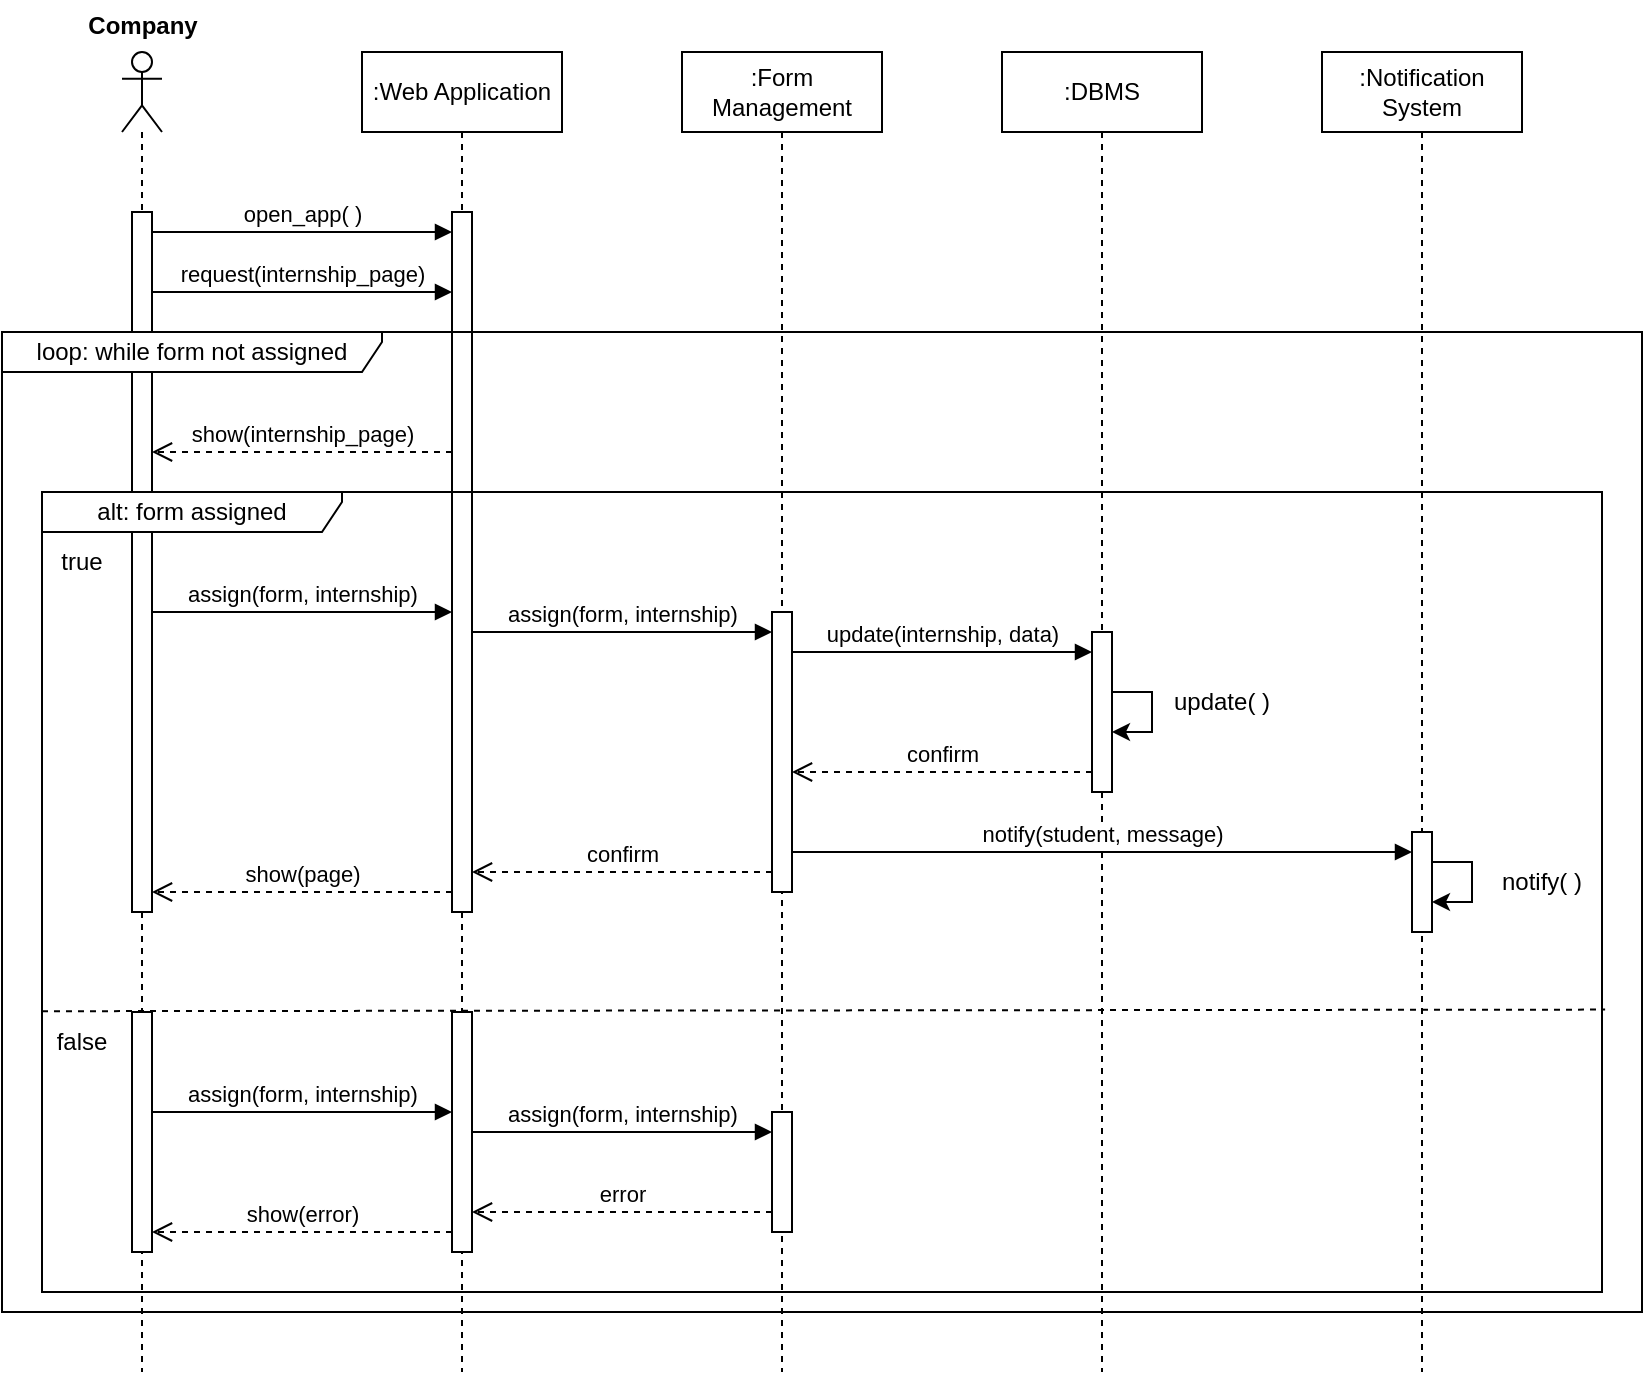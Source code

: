 <mxfile version="25.0.1">
  <diagram name="Page-1" id="2YBvvXClWsGukQMizWep">
    <mxGraphModel dx="1227" dy="654" grid="1" gridSize="10" guides="1" tooltips="1" connect="1" arrows="1" fold="1" page="1" pageScale="1" pageWidth="850" pageHeight="1100" math="0" shadow="0">
      <root>
        <mxCell id="0" />
        <mxCell id="1" parent="0" />
        <mxCell id="PuAI-8peoB2tOF8EJV9k-2" value="" style="shape=umlLifeline;perimeter=lifelinePerimeter;whiteSpace=wrap;html=1;container=1;dropTarget=0;collapsible=0;recursiveResize=0;outlineConnect=0;portConstraint=eastwest;newEdgeStyle={&quot;curved&quot;:0,&quot;rounded&quot;:0};participant=umlActor;" vertex="1" parent="1">
          <mxGeometry x="70" y="40" width="20" height="660" as="geometry" />
        </mxCell>
        <mxCell id="PuAI-8peoB2tOF8EJV9k-4" value="" style="html=1;points=[[0,0,0,0,5],[0,1,0,0,-5],[1,0,0,0,5],[1,1,0,0,-5]];perimeter=orthogonalPerimeter;outlineConnect=0;targetShapes=umlLifeline;portConstraint=eastwest;newEdgeStyle={&quot;curved&quot;:0,&quot;rounded&quot;:0};" vertex="1" parent="PuAI-8peoB2tOF8EJV9k-2">
          <mxGeometry x="5" y="80" width="10" height="350" as="geometry" />
        </mxCell>
        <mxCell id="PuAI-8peoB2tOF8EJV9k-3" value="Company" style="text;align=center;fontStyle=1;verticalAlign=middle;spacingLeft=3;spacingRight=3;strokeColor=none;rotatable=0;points=[[0,0.5],[1,0.5]];portConstraint=eastwest;html=1;" vertex="1" parent="1">
          <mxGeometry x="40" y="14" width="80" height="26" as="geometry" />
        </mxCell>
        <mxCell id="PuAI-8peoB2tOF8EJV9k-5" value=":Web Application" style="shape=umlLifeline;perimeter=lifelinePerimeter;whiteSpace=wrap;html=1;container=1;dropTarget=0;collapsible=0;recursiveResize=0;outlineConnect=0;portConstraint=eastwest;newEdgeStyle={&quot;curved&quot;:0,&quot;rounded&quot;:0};" vertex="1" parent="1">
          <mxGeometry x="190" y="40" width="100" height="660" as="geometry" />
        </mxCell>
        <mxCell id="PuAI-8peoB2tOF8EJV9k-7" value="" style="html=1;points=[[0,0,0,0,5],[0,1,0,0,-5],[1,0,0,0,5],[1,1,0,0,-5]];perimeter=orthogonalPerimeter;outlineConnect=0;targetShapes=umlLifeline;portConstraint=eastwest;newEdgeStyle={&quot;curved&quot;:0,&quot;rounded&quot;:0};" vertex="1" parent="PuAI-8peoB2tOF8EJV9k-5">
          <mxGeometry x="45" y="80" width="10" height="350" as="geometry" />
        </mxCell>
        <mxCell id="PuAI-8peoB2tOF8EJV9k-6" value="open_app( )" style="html=1;verticalAlign=bottom;endArrow=block;curved=0;rounded=0;" edge="1" parent="1" target="PuAI-8peoB2tOF8EJV9k-7">
          <mxGeometry width="80" relative="1" as="geometry">
            <mxPoint x="85" y="130" as="sourcePoint" />
            <mxPoint x="165" y="130" as="targetPoint" />
          </mxGeometry>
        </mxCell>
        <mxCell id="PuAI-8peoB2tOF8EJV9k-8" value="assign(form, internship)" style="html=1;verticalAlign=bottom;endArrow=block;curved=0;rounded=0;" edge="1" parent="1">
          <mxGeometry width="80" relative="1" as="geometry">
            <mxPoint x="85" y="320" as="sourcePoint" />
            <mxPoint x="235" y="320" as="targetPoint" />
          </mxGeometry>
        </mxCell>
        <mxCell id="PuAI-8peoB2tOF8EJV9k-9" value=":Form Management" style="shape=umlLifeline;perimeter=lifelinePerimeter;whiteSpace=wrap;html=1;container=1;dropTarget=0;collapsible=0;recursiveResize=0;outlineConnect=0;portConstraint=eastwest;newEdgeStyle={&quot;curved&quot;:0,&quot;rounded&quot;:0};" vertex="1" parent="1">
          <mxGeometry x="350" y="40" width="100" height="660" as="geometry" />
        </mxCell>
        <mxCell id="PuAI-8peoB2tOF8EJV9k-10" value="" style="html=1;points=[[0,0,0,0,5],[0,1,0,0,-5],[1,0,0,0,5],[1,1,0,0,-5]];perimeter=orthogonalPerimeter;outlineConnect=0;targetShapes=umlLifeline;portConstraint=eastwest;newEdgeStyle={&quot;curved&quot;:0,&quot;rounded&quot;:0};" vertex="1" parent="PuAI-8peoB2tOF8EJV9k-9">
          <mxGeometry x="45" y="280" width="10" height="140" as="geometry" />
        </mxCell>
        <mxCell id="PuAI-8peoB2tOF8EJV9k-11" value="assign(form, internship)" style="html=1;verticalAlign=bottom;endArrow=block;curved=0;rounded=0;" edge="1" parent="1">
          <mxGeometry width="80" relative="1" as="geometry">
            <mxPoint x="245" y="330" as="sourcePoint" />
            <mxPoint x="395" y="330" as="targetPoint" />
          </mxGeometry>
        </mxCell>
        <mxCell id="PuAI-8peoB2tOF8EJV9k-12" value=":DBMS" style="shape=umlLifeline;perimeter=lifelinePerimeter;whiteSpace=wrap;html=1;container=1;dropTarget=0;collapsible=0;recursiveResize=0;outlineConnect=0;portConstraint=eastwest;newEdgeStyle={&quot;curved&quot;:0,&quot;rounded&quot;:0};" vertex="1" parent="1">
          <mxGeometry x="510" y="40" width="100" height="660" as="geometry" />
        </mxCell>
        <mxCell id="PuAI-8peoB2tOF8EJV9k-13" value="" style="html=1;points=[[0,0,0,0,5],[0,1,0,0,-5],[1,0,0,0,5],[1,1,0,0,-5]];perimeter=orthogonalPerimeter;outlineConnect=0;targetShapes=umlLifeline;portConstraint=eastwest;newEdgeStyle={&quot;curved&quot;:0,&quot;rounded&quot;:0};" vertex="1" parent="PuAI-8peoB2tOF8EJV9k-12">
          <mxGeometry x="45" y="290" width="10" height="80" as="geometry" />
        </mxCell>
        <mxCell id="PuAI-8peoB2tOF8EJV9k-18" style="edgeStyle=orthogonalEdgeStyle;rounded=0;orthogonalLoop=1;jettySize=auto;html=1;curved=0;" edge="1" parent="PuAI-8peoB2tOF8EJV9k-12" source="PuAI-8peoB2tOF8EJV9k-13" target="PuAI-8peoB2tOF8EJV9k-13">
          <mxGeometry relative="1" as="geometry" />
        </mxCell>
        <mxCell id="PuAI-8peoB2tOF8EJV9k-14" value=":Notification System" style="shape=umlLifeline;perimeter=lifelinePerimeter;whiteSpace=wrap;html=1;container=1;dropTarget=0;collapsible=0;recursiveResize=0;outlineConnect=0;portConstraint=eastwest;newEdgeStyle={&quot;curved&quot;:0,&quot;rounded&quot;:0};" vertex="1" parent="1">
          <mxGeometry x="670" y="40" width="100" height="660" as="geometry" />
        </mxCell>
        <mxCell id="PuAI-8peoB2tOF8EJV9k-15" value="" style="html=1;points=[[0,0,0,0,5],[0,1,0,0,-5],[1,0,0,0,5],[1,1,0,0,-5]];perimeter=orthogonalPerimeter;outlineConnect=0;targetShapes=umlLifeline;portConstraint=eastwest;newEdgeStyle={&quot;curved&quot;:0,&quot;rounded&quot;:0};" vertex="1" parent="PuAI-8peoB2tOF8EJV9k-14">
          <mxGeometry x="45" y="390" width="10" height="50" as="geometry" />
        </mxCell>
        <mxCell id="PuAI-8peoB2tOF8EJV9k-37" style="edgeStyle=orthogonalEdgeStyle;rounded=0;orthogonalLoop=1;jettySize=auto;html=1;curved=0;" edge="1" parent="PuAI-8peoB2tOF8EJV9k-14" source="PuAI-8peoB2tOF8EJV9k-15" target="PuAI-8peoB2tOF8EJV9k-15">
          <mxGeometry relative="1" as="geometry" />
        </mxCell>
        <mxCell id="PuAI-8peoB2tOF8EJV9k-16" value="update(internship, data)" style="html=1;verticalAlign=bottom;endArrow=block;curved=0;rounded=0;" edge="1" parent="1">
          <mxGeometry width="80" relative="1" as="geometry">
            <mxPoint x="405" y="340" as="sourcePoint" />
            <mxPoint x="555" y="340" as="targetPoint" />
          </mxGeometry>
        </mxCell>
        <mxCell id="PuAI-8peoB2tOF8EJV9k-19" value="update( )" style="text;html=1;align=center;verticalAlign=middle;whiteSpace=wrap;rounded=0;" vertex="1" parent="1">
          <mxGeometry x="590" y="350" width="60" height="30" as="geometry" />
        </mxCell>
        <mxCell id="PuAI-8peoB2tOF8EJV9k-22" value="notify(student, message)" style="html=1;verticalAlign=bottom;endArrow=block;curved=0;rounded=0;" edge="1" parent="1" target="PuAI-8peoB2tOF8EJV9k-15">
          <mxGeometry width="80" relative="1" as="geometry">
            <mxPoint x="405" y="440" as="sourcePoint" />
            <mxPoint x="555" y="440" as="targetPoint" />
          </mxGeometry>
        </mxCell>
        <mxCell id="PuAI-8peoB2tOF8EJV9k-32" value="confirm" style="html=1;verticalAlign=bottom;endArrow=open;dashed=1;endSize=8;curved=0;rounded=0;" edge="1" parent="1" target="PuAI-8peoB2tOF8EJV9k-10">
          <mxGeometry relative="1" as="geometry">
            <mxPoint x="555" y="400" as="sourcePoint" />
            <mxPoint x="475" y="400" as="targetPoint" />
          </mxGeometry>
        </mxCell>
        <mxCell id="PuAI-8peoB2tOF8EJV9k-33" value="confirm" style="html=1;verticalAlign=bottom;endArrow=open;dashed=1;endSize=8;curved=0;rounded=0;" edge="1" parent="1">
          <mxGeometry relative="1" as="geometry">
            <mxPoint x="395" y="450" as="sourcePoint" />
            <mxPoint x="245" y="450" as="targetPoint" />
          </mxGeometry>
        </mxCell>
        <mxCell id="PuAI-8peoB2tOF8EJV9k-34" value="show(page)" style="html=1;verticalAlign=bottom;endArrow=open;dashed=1;endSize=8;curved=0;rounded=0;" edge="1" parent="1">
          <mxGeometry relative="1" as="geometry">
            <mxPoint x="235" y="460" as="sourcePoint" />
            <mxPoint x="85" y="460" as="targetPoint" />
          </mxGeometry>
        </mxCell>
        <mxCell id="PuAI-8peoB2tOF8EJV9k-38" value="notify( )" style="text;html=1;align=center;verticalAlign=middle;whiteSpace=wrap;rounded=0;" vertex="1" parent="1">
          <mxGeometry x="750" y="440" width="60" height="30" as="geometry" />
        </mxCell>
        <mxCell id="N2wKR84Jt_u_O4JrpN7_-1" value="request(internship_page)" style="html=1;verticalAlign=bottom;endArrow=block;curved=0;rounded=0;" edge="1" parent="1">
          <mxGeometry width="80" relative="1" as="geometry">
            <mxPoint x="85" y="160" as="sourcePoint" />
            <mxPoint x="235" y="160" as="targetPoint" />
          </mxGeometry>
        </mxCell>
        <mxCell id="N2wKR84Jt_u_O4JrpN7_-2" value="show(internship_page)" style="html=1;verticalAlign=bottom;endArrow=open;dashed=1;endSize=8;curved=0;rounded=0;" edge="1" parent="1">
          <mxGeometry relative="1" as="geometry">
            <mxPoint x="235" y="240" as="sourcePoint" />
            <mxPoint x="85" y="240" as="targetPoint" />
          </mxGeometry>
        </mxCell>
        <mxCell id="N2wKR84Jt_u_O4JrpN7_-3" value="loop: while form not assigned" style="shape=umlFrame;whiteSpace=wrap;html=1;pointerEvents=0;width=190;height=20;" vertex="1" parent="1">
          <mxGeometry x="10" y="180" width="820" height="490" as="geometry" />
        </mxCell>
        <mxCell id="N2wKR84Jt_u_O4JrpN7_-4" value="alt: form assigned" style="shape=umlFrame;whiteSpace=wrap;html=1;pointerEvents=0;width=150;height=20;" vertex="1" parent="1">
          <mxGeometry x="30" y="260" width="780" height="400" as="geometry" />
        </mxCell>
        <mxCell id="N2wKR84Jt_u_O4JrpN7_-5" value="assign(form, internship)" style="html=1;verticalAlign=bottom;endArrow=block;curved=0;rounded=0;" edge="1" parent="1">
          <mxGeometry width="80" relative="1" as="geometry">
            <mxPoint x="85" y="570" as="sourcePoint" />
            <mxPoint x="235" y="570" as="targetPoint" />
          </mxGeometry>
        </mxCell>
        <mxCell id="N2wKR84Jt_u_O4JrpN7_-6" value="assign(form, internship)" style="html=1;verticalAlign=bottom;endArrow=block;curved=0;rounded=0;" edge="1" parent="1">
          <mxGeometry width="80" relative="1" as="geometry">
            <mxPoint x="245" y="580" as="sourcePoint" />
            <mxPoint x="395" y="580" as="targetPoint" />
          </mxGeometry>
        </mxCell>
        <mxCell id="N2wKR84Jt_u_O4JrpN7_-7" value="" style="html=1;points=[[0,0,0,0,5],[0,1,0,0,-5],[1,0,0,0,5],[1,1,0,0,-5]];perimeter=orthogonalPerimeter;outlineConnect=0;targetShapes=umlLifeline;portConstraint=eastwest;newEdgeStyle={&quot;curved&quot;:0,&quot;rounded&quot;:0};" vertex="1" parent="1">
          <mxGeometry x="75" y="520" width="10" height="120" as="geometry" />
        </mxCell>
        <mxCell id="N2wKR84Jt_u_O4JrpN7_-8" value="" style="html=1;points=[[0,0,0,0,5],[0,1,0,0,-5],[1,0,0,0,5],[1,1,0,0,-5]];perimeter=orthogonalPerimeter;outlineConnect=0;targetShapes=umlLifeline;portConstraint=eastwest;newEdgeStyle={&quot;curved&quot;:0,&quot;rounded&quot;:0};" vertex="1" parent="1">
          <mxGeometry x="235" y="520" width="10" height="120" as="geometry" />
        </mxCell>
        <mxCell id="N2wKR84Jt_u_O4JrpN7_-9" value="" style="html=1;points=[[0,0,0,0,5],[0,1,0,0,-5],[1,0,0,0,5],[1,1,0,0,-5]];perimeter=orthogonalPerimeter;outlineConnect=0;targetShapes=umlLifeline;portConstraint=eastwest;newEdgeStyle={&quot;curved&quot;:0,&quot;rounded&quot;:0};" vertex="1" parent="1">
          <mxGeometry x="395" y="570" width="10" height="60" as="geometry" />
        </mxCell>
        <mxCell id="N2wKR84Jt_u_O4JrpN7_-10" value="error" style="html=1;verticalAlign=bottom;endArrow=open;dashed=1;endSize=8;curved=0;rounded=0;" edge="1" parent="1">
          <mxGeometry relative="1" as="geometry">
            <mxPoint x="395" y="620" as="sourcePoint" />
            <mxPoint x="245" y="620" as="targetPoint" />
          </mxGeometry>
        </mxCell>
        <mxCell id="N2wKR84Jt_u_O4JrpN7_-11" value="show(error)" style="html=1;verticalAlign=bottom;endArrow=open;dashed=1;endSize=8;curved=0;rounded=0;" edge="1" parent="1">
          <mxGeometry relative="1" as="geometry">
            <mxPoint x="235" y="630" as="sourcePoint" />
            <mxPoint x="85" y="630" as="targetPoint" />
          </mxGeometry>
        </mxCell>
        <mxCell id="N2wKR84Jt_u_O4JrpN7_-12" value="" style="endArrow=none;dashed=1;html=1;rounded=0;exitX=0;exitY=0.649;exitDx=0;exitDy=0;exitPerimeter=0;entryX=1.002;entryY=0.647;entryDx=0;entryDy=0;entryPerimeter=0;" edge="1" parent="1" source="N2wKR84Jt_u_O4JrpN7_-4" target="N2wKR84Jt_u_O4JrpN7_-4">
          <mxGeometry width="50" height="50" relative="1" as="geometry">
            <mxPoint x="410" y="410" as="sourcePoint" />
            <mxPoint x="460" y="360" as="targetPoint" />
          </mxGeometry>
        </mxCell>
        <mxCell id="N2wKR84Jt_u_O4JrpN7_-13" value="true" style="text;html=1;align=center;verticalAlign=middle;whiteSpace=wrap;rounded=0;" vertex="1" parent="1">
          <mxGeometry x="30" y="280" width="40" height="30" as="geometry" />
        </mxCell>
        <mxCell id="N2wKR84Jt_u_O4JrpN7_-14" value="false" style="text;html=1;align=center;verticalAlign=middle;whiteSpace=wrap;rounded=0;" vertex="1" parent="1">
          <mxGeometry x="30" y="520" width="40" height="30" as="geometry" />
        </mxCell>
      </root>
    </mxGraphModel>
  </diagram>
</mxfile>
